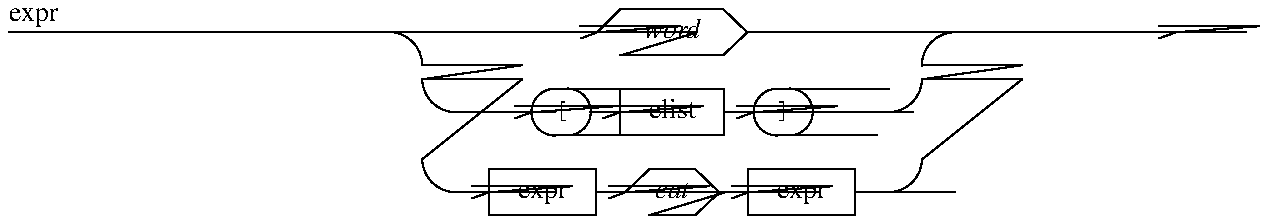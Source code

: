 .\"
.\"     cook - file construction tool
.\"     Copyright (C) 1997, 2007 Peter Miller;
.\"     All rights reserved.
.\"
.\"     This program is free software; you can redistribute it and/or modify
.\"     it under the terms of the GNU General Public License as published by
.\"     the Free Software Foundation; either version 2 of the License, or
.\"     (at your option) any later version.
.\"
.\"     This program is distributed in the hope that it will be useful,
.\"     but WITHOUT ANY WARRANTY; without even the implied warranty of
.\"     MERCHANTABILITY or FITNESS FOR A PARTICULAR PURPOSE.  See the
.\"     GNU General Public License for more details.
.\"
.\"     You should have received a copy of the GNU General Public License
.\"     along with this program; if not, write to the Free Software
.\"     Foundation, Inc., 59 Temple Place, Suite 330, Boston, MA 02111, USA.
.\"
.\" MANIFEST: lib/en/user-guide/lang.expr.pic
.\"
.PS
line from (0,10.3162) \
        then to (0.796167,10.3162)
"expr" ljust at (0,10.4002)
line from (0.796167,10.3162) \
        then to (0.944333,10.3162)
line from (0.944333,10.3162) \
        then to (1.89975,10.3162)
line from (1.89975,10.3162) \
        then to (2.9415,10.3162)
line from (2.9415,10.3162) \
        then to (3.05817,10.1995) \
        then to (3.573,10.1995) \
        then to (3.68967,10.3162) \
        then to (3.573,10.4328) \
        then to (3.05817,10.4328) \
        then to (2.9415,10.3162)
"\fIword\fP" at (3.31558,10.3162)
line from (2.85817,10.3439) \
        then to (2.9415,10.3162) \
        then to (2.85817,10.2884)
line from (3.68967,10.3162) \
        then to (4.73142,10.3162)
arc cw at (1.89975,10.1495) \
        rad 0.166667 \
        from (1.89975,10.3162) \
        to (2.06642,10.1495)
arc at (4.73142,10.1495) \
        rad 0.166667 \
        from (4.73142,10.3162) \
        to (4.56475,10.1495)
line from (2.06642,10.1495) \
        then to (2.06642,10.0828)
arc at (2.23308,10.0828) \
        rad 0.166667 \
        from (2.06642,10.0828) \
        to (2.23308,9.91617)
line from (4.56475,10.1495) \
        then to (4.56475,10.0828)
arc cw at (4.39808,10.0828) \
        rad 0.166667 \
        from (4.56475,10.0828) \
        to (4.39808,9.91617)
line from (2.23308,9.91617) \
        then to (2.612,9.91617)
arc at (2.72867,9.91617) \
        rad 0.116667 \
        from (2.72867,10.0328) \
        to (2.72867,9.7995)
line from (2.72867,9.7995) \
        then to (2.7915,9.7995)
arc at (2.7915,9.91617) \
        rad 0.116667 \
        from (2.7915,9.7995) \
        to (2.7915,10.0328)
line from (2.7915,10.0328) \
        then to (2.72867,10.0328)
"\f[CW][\fP" at (2.76008,9.91617)
line from (2.52867,9.94395) \
        then to (2.612,9.91617) \
        then to (2.52867,9.88839)
line from (2.90817,9.91617) \
        then to (3.05633,9.91617)
line from (3.05633,9.7995) \
        then to (3.57483,9.7995) \
        then to (3.57483,10.0328) \
        then to (3.05633,10.0328) \
        then to (3.05633,9.7995)
"elist" at (3.31558,9.91617)
line from (2.973,9.94395) \
        then to (3.05633,9.91617) \
        then to (2.973,9.88839)
line from (3.57483,9.91617) \
        then to (3.723,9.91617)
arc at (3.83967,9.91617) \
        rad 0.116667 \
        from (3.83967,10.0328) \
        to (3.83967,9.7995)
line from (3.83967,9.7995) \
        then to (3.9025,9.7995)
arc at (3.9025,9.91617) \
        rad 0.116667 \
        from (3.9025,9.7995) \
        to (3.9025,10.0328)
line from (3.9025,10.0328) \
        then to (3.83967,10.0328)
"\f[CW]]\fP" at (3.87108,9.91617)
line from (3.63967,9.94395) \
        then to (3.723,9.91617) \
        then to (3.63967,9.88839)
line from (4.01917,9.91617) \
        then to (4.39808,9.91617)
line from (2.06642,10.0828) \
        then to (2.06642,9.68284)
arc at (2.23308,9.68284) \
        rad 0.166667 \
        from (2.06642,9.68284) \
        to (2.23308,9.51617)
line from (4.56475,10.0828) \
        then to (4.56475,9.68284)
arc cw at (4.39808,9.68284) \
        rad 0.166667 \
        from (4.56475,9.68284) \
        to (4.39808,9.51617)
line from (2.23308,9.51617) \
        then to (2.39975,9.51617)
line from (2.39975,9.3995) \
        then to (2.93408,9.3995) \
        then to (2.93408,9.63284) \
        then to (2.39975,9.63284) \
        then to (2.39975,9.3995)
"expr" at (2.66692,9.51617)
line from (2.31642,9.54395) \
        then to (2.39975,9.51617) \
        then to (2.31642,9.48839)
line from (2.93408,9.51617) \
        then to (3.08225,9.51617)
line from (3.08225,9.51617) \
        then to (3.19892,9.3995) \
        then to (3.43225,9.3995) \
        then to (3.54892,9.51617) \
        then to (3.43225,9.63284) \
        then to (3.19892,9.63284) \
        then to (3.08225,9.51617)
"\fIcat\fP" at (3.31558,9.51617)
line from (2.99892,9.54395) \
        then to (3.08225,9.51617) \
        then to (2.99892,9.48839)
line from (3.54892,9.51617) \
        then to (3.69708,9.51617)
line from (3.69708,9.3995) \
        then to (4.23142,9.3995) \
        then to (4.23142,9.63284) \
        then to (3.69708,9.63284) \
        then to (3.69708,9.3995)
"expr" at (3.96425,9.51617)
line from (3.61375,9.54395) \
        then to (3.69708,9.51617) \
        then to (3.61375,9.48839)
line from (4.23142,9.51617) \
        then to (4.39808,9.51617)
line from (4.73142,10.3162) \
        then to (5.68683,10.3162)
line from (5.68683,10.3162) \
        then to (5.835,10.3162)
line from (5.75167,10.3439) \
        then to (5.835,10.3162) \
        then to (5.75167,10.2884)
.PE
